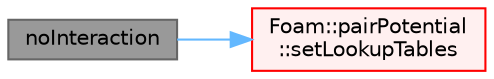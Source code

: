 digraph "noInteraction"
{
 // LATEX_PDF_SIZE
  bgcolor="transparent";
  edge [fontname=Helvetica,fontsize=10,labelfontname=Helvetica,labelfontsize=10];
  node [fontname=Helvetica,fontsize=10,shape=box,height=0.2,width=0.4];
  rankdir="LR";
  Node1 [id="Node000001",label="noInteraction",height=0.2,width=0.4,color="gray40", fillcolor="grey60", style="filled", fontcolor="black",tooltip=" "];
  Node1 -> Node2 [id="edge1_Node000001_Node000002",color="steelblue1",style="solid",tooltip=" "];
  Node2 [id="Node000002",label="Foam::pairPotential\l::setLookupTables",height=0.2,width=0.4,color="red", fillcolor="#FFF0F0", style="filled",URL="$classFoam_1_1pairPotential.html#aeaa661c631b53d43b926c3748d19d6c9",tooltip=" "];
}
